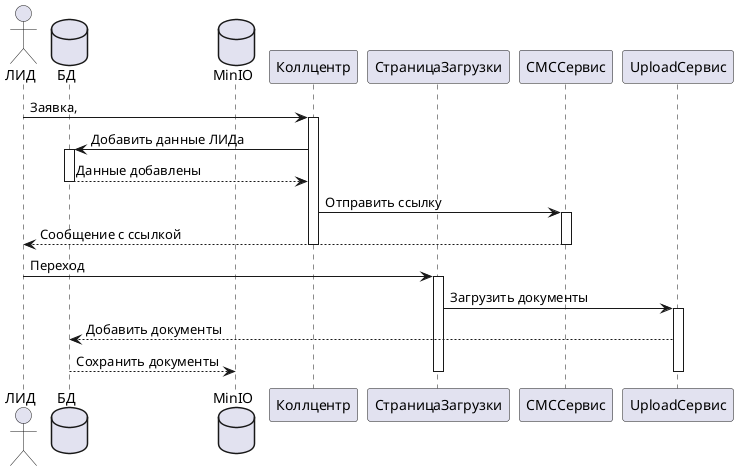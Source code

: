 @startuml Diagram1
actor ЛИД
database БД
database MinIO
participant Коллцентр
participant СтраницаЗагрузки
participant СМССервис
participant UploadСервис

ЛИД -> Коллцентр: Заявка,
activate Коллцентр
Коллцентр -> БД: Добавить данные ЛИДа
activate БД
БД --> Коллцентр: Данные добавлены
deactivate БД
Коллцентр -> СМССервис: Отправить ссылку
activate СМССервис
СМССервис --> ЛИД: Сообщение с ссылкой
deactivate СМССервис
deactivate Коллцентр

ЛИД -> СтраницаЗагрузки: Переход
activate СтраницаЗагрузки
СтраницаЗагрузки -> UploadСервис: Загрузить документы
activate UploadСервис
UploadСервис --> БД: Добавить документы
БД --> MinIO: Сохранить документы
deactivate UploadСервис
deactivate БД
deactivate СтраницаЗагрузки
@enduml


@startuml Diagram2
actor Сейл
database БД
database MinIO

Сейл -> БД: Получить данные из БД
activate Сейл
БД --> Сейл: Данные ЛИДов

alt Документы в MinIO?
  Сейл -> MinIO: Получить документы из MinIO
  activate MinIO
  MinIO --> Сейл: Документы
  deactivate MinIO
 
  Сейл --> БД: Решение по заявке 
else
  Сейл --> Сейл: "Документ отсутствует"

  Сейл --> БД: Отказ!
end

deactivate Сейл
@enduml
